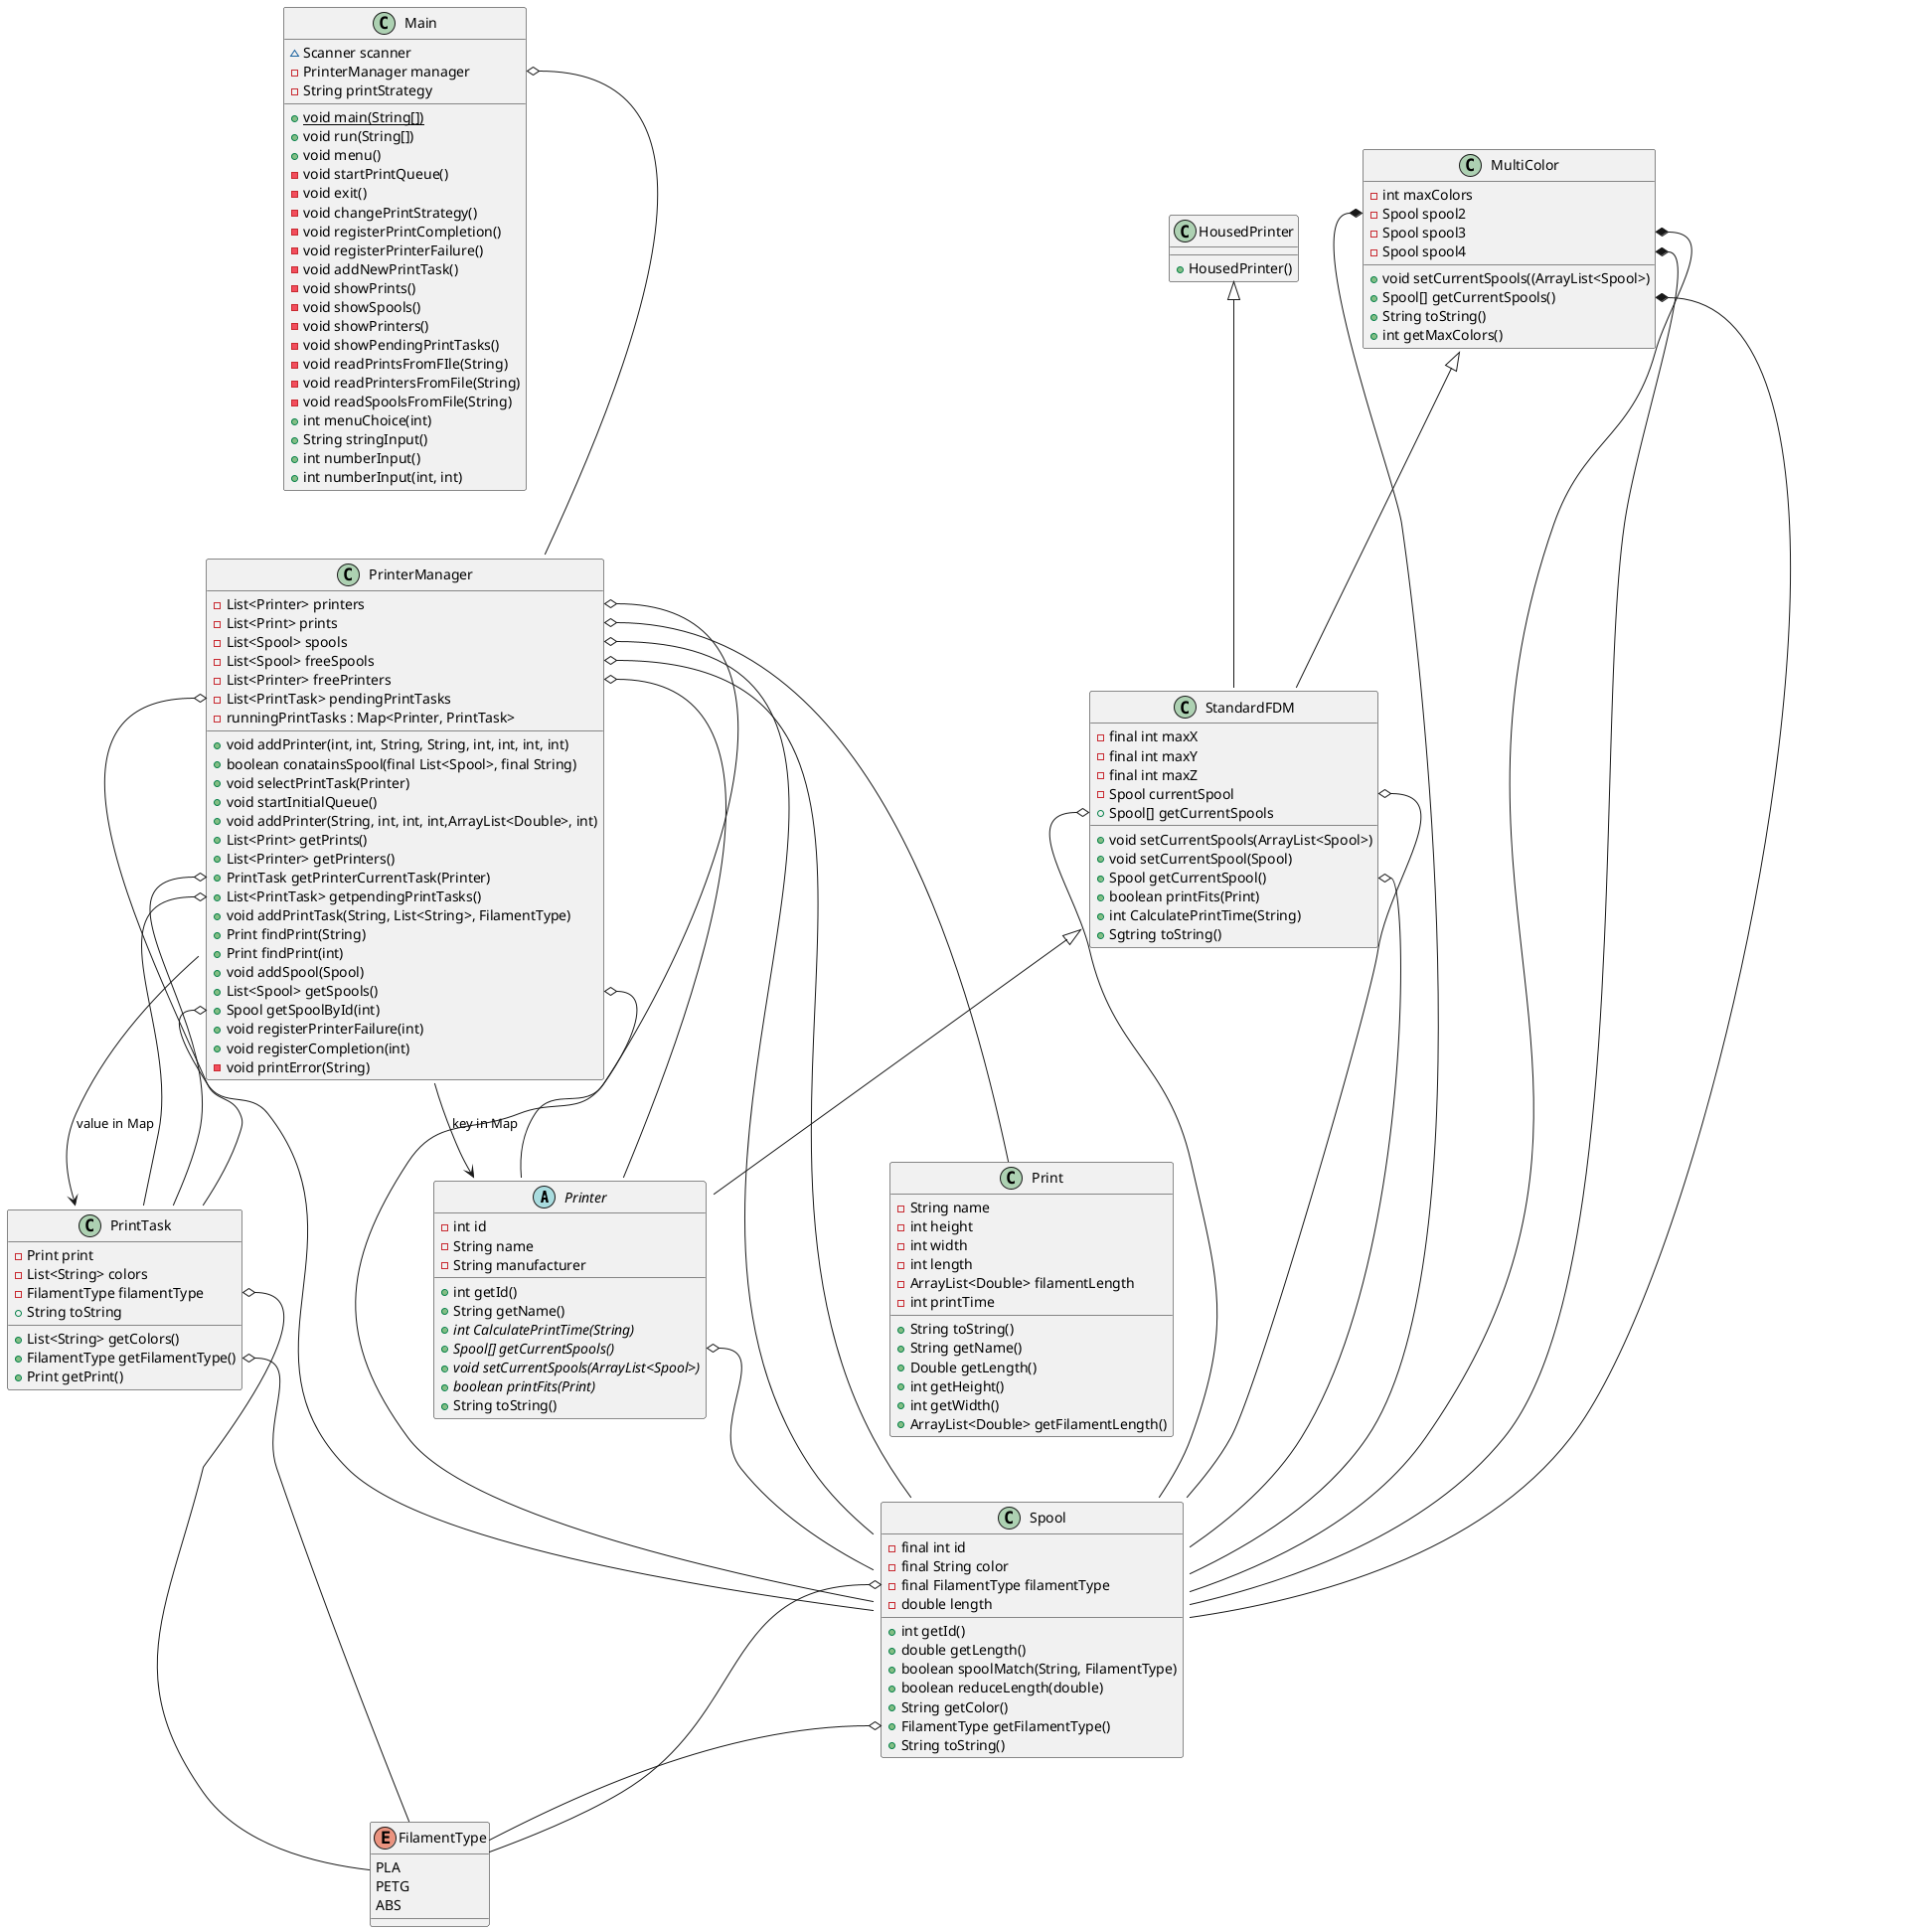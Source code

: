 @startuml
abstract class Printer{
- int id
-String name
-String manufacturer
+ int getId()
+ String getName()
+ {abstract} int CalculatePrintTime(String)
+ {abstract} Spool[] getCurrentSpools()
+{abstract} void setCurrentSpools(ArrayList<Spool>)
+ {abstract} boolean printFits(Print)
+String toString()
}
enum FilamentType{
    PLA
    PETG
    ABS
}
class HousedPrinter{
+ HousedPrinter()
}
class MultiColor{
- int maxColors
- Spool spool2
- Spool spool3
- Spool spool4
+ void setCurrentSpools((ArrayList<Spool>)
+ Spool[] getCurrentSpools()
+String toString()
+int getMaxColors()
}
class Print{
-String name
-int height
-int width
-int length
-ArrayList<Double> filamentLength
-int printTime
+String toString()
+String getName()
+Double getLength()
+int getHeight()
+int getWidth()
+ ArrayList<Double> getFilamentLength()
}
class PrintTask{
-Print print
-List<String> colors
-FilamentType filamentType
+ List<String> getColors()
+FilamentType getFilamentType()
+Print getPrint()
+String toString
}
class Spool{
-final int id
-final String color
- final FilamentType filamentType
-double length
+int getId()
+double getLength()
+boolean spoolMatch(String, FilamentType)
+boolean reduceLength(double)
+String getColor()
+FilamentType getFilamentType()
+String toString()
}
class StandardFDM{
-final int maxX
-final int maxY
-final int maxZ
-Spool currentSpool
+void setCurrentSpools(ArrayList<Spool>)
+void setCurrentSpool(Spool)
+Spool getCurrentSpool()
+Spool[] getCurrentSpools
+boolean printFits(Print)
+int CalculatePrintTime(String)
+Sgtring toString()
}
class PrinterManager{
-List<Printer> printers
- List<Print> prints
-List<Spool> spools
-List<Spool> freeSpools
-List<Printer> freePrinters
-List<PrintTask> pendingPrintTasks
- runningPrintTasks : Map<Printer, PrintTask>
+void addPrinter(int, int, String, String, int, int, int, int)
+boolean conatainsSpool(final List<Spool>, final String)
+void selectPrintTask(Printer)
+void startInitialQueue()
+void addPrinter(String, int, int, int,ArrayList<Double>, int)
+List<Print> getPrints()
+List<Printer> getPrinters()
+PrintTask getPrinterCurrentTask(Printer)
+List<PrintTask> getpendingPrintTasks()
+void addPrintTask(String, List<String>, FilamentType)
+Print findPrint(String)
+Print findPrint(int)
+void addSpool(Spool)
+List<Spool> getSpools()
+Spool getSpoolById(int)
+void registerPrinterFailure(int)
+void registerCompletion(int)
-void printError(String)
}
class Main{
~Scanner scanner
-PrinterManager manager
-String printStrategy
+{static} void main(String[])
+void run(String[])
+void menu()
-void startPrintQueue()
-void exit()
-void changePrintStrategy()
-void registerPrintCompletion()
-void registerPrinterFailure()
-void addNewPrintTask()
-void showPrints()
-void showSpools()
-void showPrinters()
-void showPendingPrintTasks()
-void readPrintsFromFIle(String)
-void readPrintersFromFile(String)
-void readSpoolsFromFile(String)
+int menuChoice(int)
+String stringInput()
+int numberInput()
+int numberInput(int, int)
}

StandardFDM <|-- Printer
MultiColor <|-- StandardFDM
HousedPrinter <|-- StandardFDM
Spool::getFilamentType o-- FilamentType
StandardFDM::getCurrentSpools o-- Spool
PrinterManager::printers o-- Printer
PrinterManager::prints o-- Print
PrinterManager::spools o-- Spool
PrinterManager::freeSpools o-- Spool
PrinterManager::freePrinters o-- Printer
PrinterManager::pendingPrintTask o-- PrintTask
PrinterManager--> Printer : "key in Map"
PrinterManager--> PrintTask : "value in Map"
PrinterManager::getSpoolById o-- Spool
PrinterManager::getSpools o-- Spool
PrinterManager::getPrinterCurrentTask o-- PrintTask
PrinterManager::getpendingPrintTasks o-- PrintTask
Printer::getCurrentSpools o-- Spool
StandardFDM::currentSpool o-- Spool
StandardFDM::getCurrentSpool o--Spool
Spool::filamentType o-- FilamentType
PrintTask::filamentType o-- FilamentType
PrintTask::getFilamentType o-- FilamentType
Main::manager o-- PrinterManager
MultiColor::spool2 *--Spool
MultiColor::spool3 *-- Spool
MultiColor::spool4 *-- Spool
MultiColor::getCurrentSpools *-- Spool






@enduml